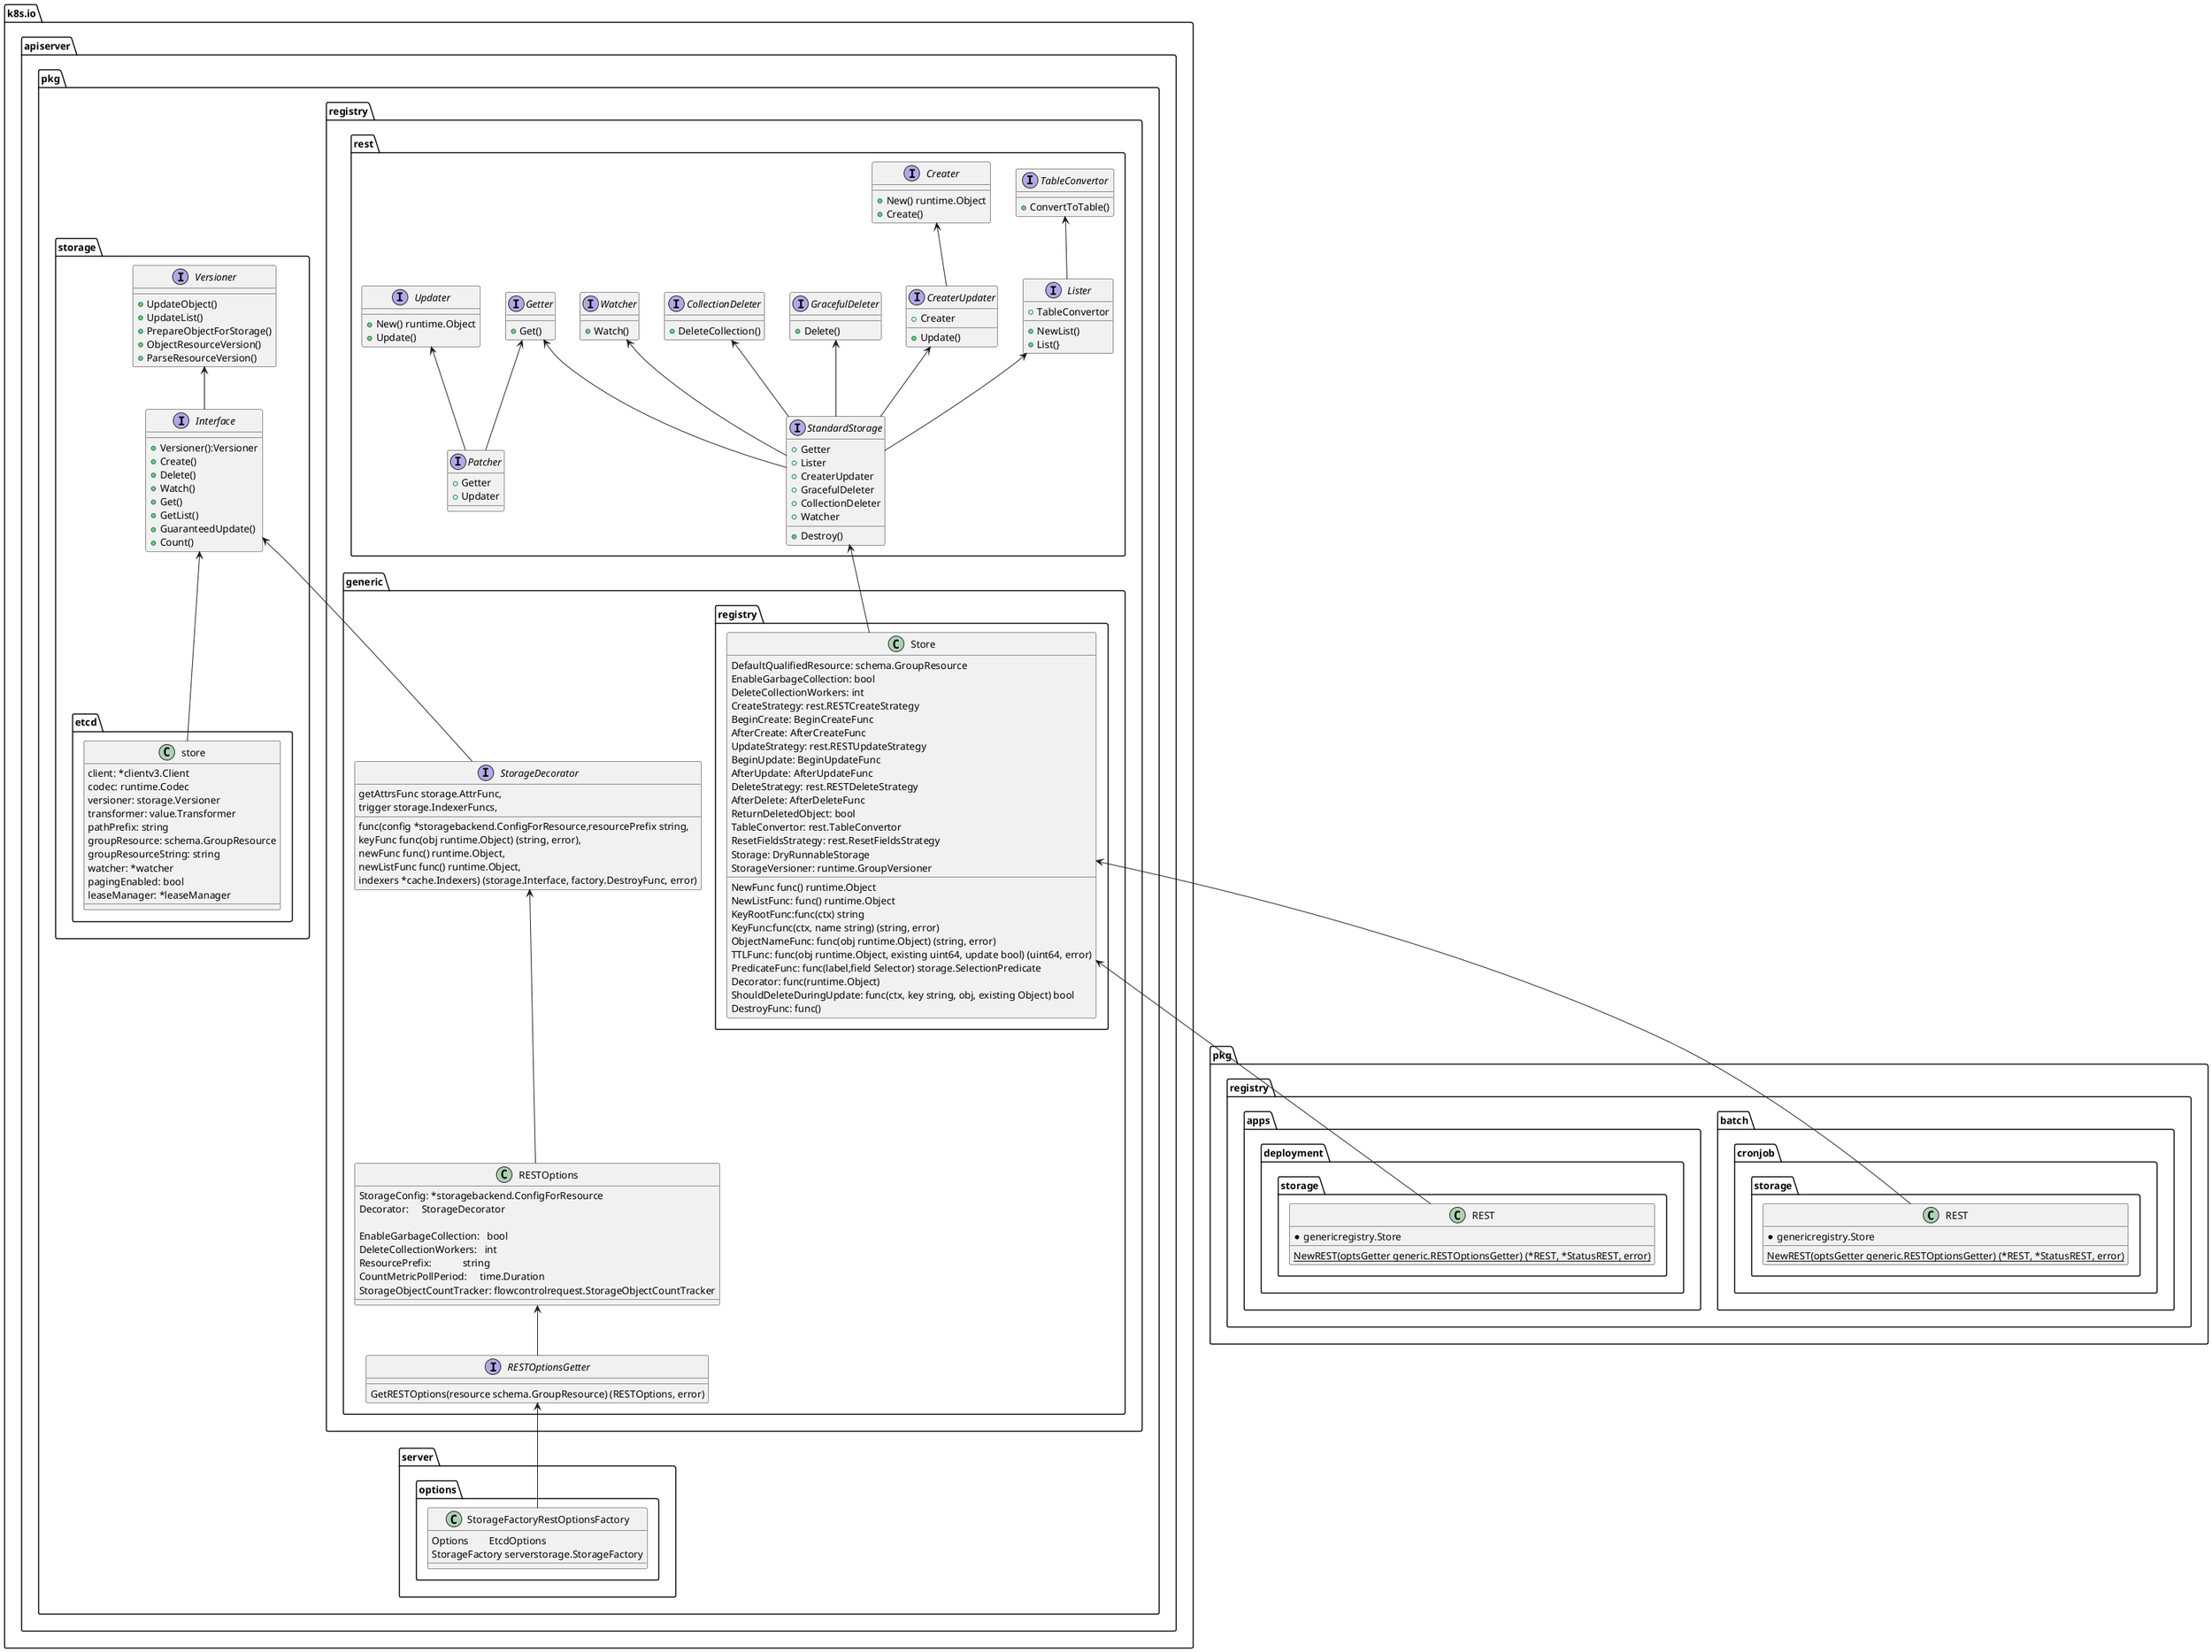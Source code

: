 @startuml
set namespaceSeparator ::

package k8s.io::apiserver::pkg::registry::rest {
interface Getter {
    +Get()
}

interface TableConvertor {
	+ConvertToTable()
}

interface Lister {
    +TableConvertor
    +NewList()
    +List(}
}
TableConvertor <-- Lister

interface Creater {
	+New() runtime.Object
	+Create()
}

interface CreaterUpdater {
	+Creater
	+Update()
}
Creater <-- CreaterUpdater

interface GracefulDeleter {
    +Delete()
}

interface CollectionDeleter {
    +DeleteCollection()
}


interface Updater {
	+New() runtime.Object
	+Update()
}

interface Patcher {
    +Getter
    +Updater
}
Updater <-- Patcher
Getter <-- Patcher

interface Watcher {
    +Watch()
}

interface StandardStorage{
	+Getter
	+Lister
	+CreaterUpdater
	+GracefulDeleter
	+CollectionDeleter
	+Watcher
	+Destroy()
}
Getter <-- StandardStorage
Lister <-- StandardStorage
CreaterUpdater <-- StandardStorage
GracefulDeleter <-- StandardStorage
CollectionDeleter <-- StandardStorage
Watcher <-- StandardStorage
}

package k8s.io::apiserver::pkg::storage {
interface Versioner {
    +UpdateObject()
    +UpdateList()
    +PrepareObjectForStorage()
    +ObjectResourceVersion()
    +ParseResourceVersion()
}

interface Interface {
    +Versioner():Versioner
    +Create()
    +Delete()
    +Watch()
    +Get()
    +GetList()
    +GuaranteedUpdate()
    +Count()
}
Versioner <-- Interface

class etcd::store {
	client: *clientv3.Client
	codec: runtime.Codec
	versioner: storage.Versioner
	transformer: value.Transformer
	pathPrefix: string
	groupResource: schema.GroupResource
	groupResourceString: string
	watcher: *watcher
	pagingEnabled: bool
	leaseManager: *leaseManager
}

Interface <-- store
}

package k8s.io::apiserver::pkg::registry::generic::registry {
class Store {
NewFunc func() runtime.Object
	NewListFunc: func() runtime.Object
	DefaultQualifiedResource: schema.GroupResource
	KeyRootFunc:func(ctx) string
	KeyFunc:func(ctx, name string) (string, error)
	ObjectNameFunc: func(obj runtime.Object) (string, error)
	TTLFunc: func(obj runtime.Object, existing uint64, update bool) (uint64, error)
	PredicateFunc: func(label,field Selector) storage.SelectionPredicate
	EnableGarbageCollection: bool
	DeleteCollectionWorkers: int
	Decorator: func(runtime.Object)
	CreateStrategy: rest.RESTCreateStrategy
	BeginCreate: BeginCreateFunc
	AfterCreate: AfterCreateFunc
	UpdateStrategy: rest.RESTUpdateStrategy
	BeginUpdate: BeginUpdateFunc
	AfterUpdate: AfterUpdateFunc
	DeleteStrategy: rest.RESTDeleteStrategy
	AfterDelete: AfterDeleteFunc
	ReturnDeletedObject: bool
	ShouldDeleteDuringUpdate: func(ctx, key string, obj, existing Object) bool
	TableConvertor: rest.TableConvertor
	ResetFieldsStrategy: rest.ResetFieldsStrategy
	Storage: DryRunnableStorage
	StorageVersioner: runtime.GroupVersioner
	DestroyFunc: func()
}
StandardStorage <-- Store
}

package k8s.io::apiserver::pkg::registry::generic{
interface StorageDecorator {
    func(config *storagebackend.ConfigForResource,resourcePrefix string,
	keyFunc func(obj runtime.Object) (string, error),
	newFunc func() runtime.Object,
	newListFunc func() runtime.Object,
	getAttrsFunc storage.AttrFunc,
	trigger storage.IndexerFuncs,
	indexers *cache.Indexers) (storage.Interface, factory.DestroyFunc, error)
}
Interface <-- StorageDecorator

class RESTOptions {
	StorageConfig: *storagebackend.ConfigForResource
	Decorator:     StorageDecorator

	EnableGarbageCollection:   bool
	DeleteCollectionWorkers:   int
	ResourcePrefix:            string
	CountMetricPollPeriod:     time.Duration
	StorageObjectCountTracker: flowcontrolrequest.StorageObjectCountTracker
}
StorageDecorator <-- RESTOptions

interface RESTOptionsGetter {
	GetRESTOptions(resource schema.GroupResource) (RESTOptions, error)
}
RESTOptions <-- RESTOptionsGetter
}

package k8s.io::apiserver::pkg::server::options {
class StorageFactoryRestOptionsFactory {
	Options        EtcdOptions
	StorageFactory serverstorage.StorageFactory
}
RESTOptionsGetter <-- StorageFactoryRestOptionsFactory
}


package pkg::registry::batch::cronjob::storage {
class REST {
	*genericregistry.Store
	{static} NewREST(optsGetter generic.RESTOptionsGetter) (*REST, *StatusREST, error)
}
Store <-- REST
'RESTOptionsGetter <-- REST
}

package pkg::registry::apps::deployment::storage {
class REST {
	*genericregistry.Store
	{static} NewREST(optsGetter generic.RESTOptionsGetter) (*REST, *StatusREST, error)
}
Store <-- REST
'RESTOptionsGetter <-- REST
}
}
@enduml